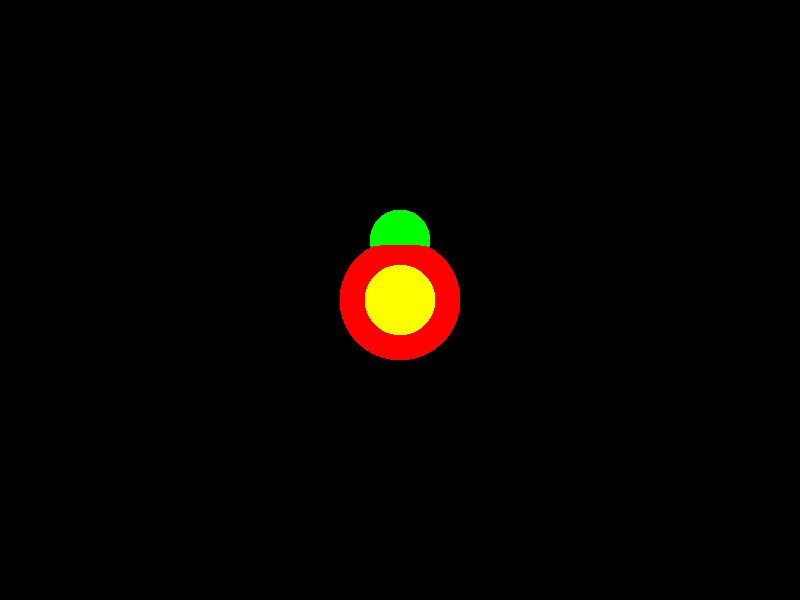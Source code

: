 #version 3.7;
global_settings {assumed_gamma 1.0}

camera {
	location <0, 10, 0>
	look_at<0, 0, 0>
}

light_source {
	<0, 0, 10> //position
	color<1, 1, 1>
}

//#include "scene.pov"

sphere {
	<0, 0, 0> //position of center
	1 //radius
	pigment {
		color <1, 0, 0>
	}
}

sphere {
	<0, 0, 1> //position of center
	0.5 //radius
	pigment {
		color <0, 1, 0>
	}
}

cylinder {
	<0, 0, 0> //center of one circle
	<0, 1.5, 0> //center of another circle
	0.5 //distance between centers
	pigment {
		color <1, 1, 0>
	}
}

